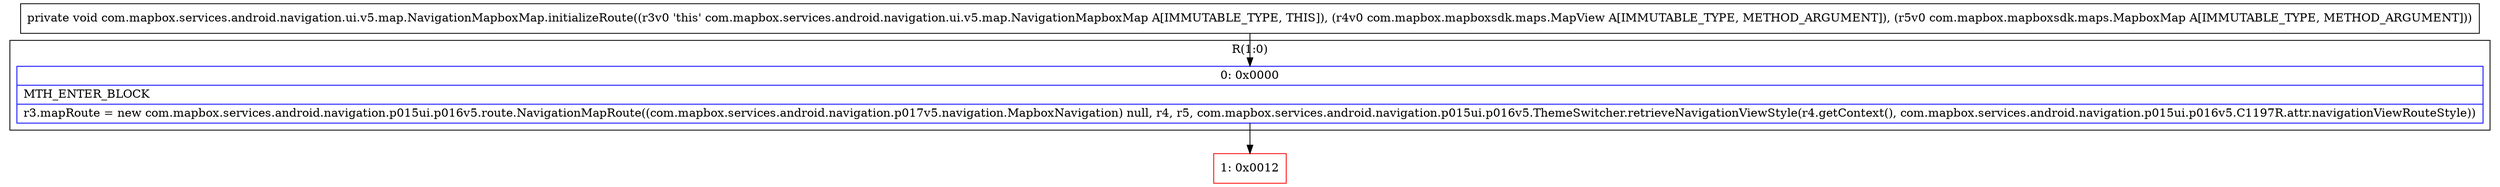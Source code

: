 digraph "CFG forcom.mapbox.services.android.navigation.ui.v5.map.NavigationMapboxMap.initializeRoute(Lcom\/mapbox\/mapboxsdk\/maps\/MapView;Lcom\/mapbox\/mapboxsdk\/maps\/MapboxMap;)V" {
subgraph cluster_Region_1142014454 {
label = "R(1:0)";
node [shape=record,color=blue];
Node_0 [shape=record,label="{0\:\ 0x0000|MTH_ENTER_BLOCK\l|r3.mapRoute = new com.mapbox.services.android.navigation.p015ui.p016v5.route.NavigationMapRoute((com.mapbox.services.android.navigation.p017v5.navigation.MapboxNavigation) null, r4, r5, com.mapbox.services.android.navigation.p015ui.p016v5.ThemeSwitcher.retrieveNavigationViewStyle(r4.getContext(), com.mapbox.services.android.navigation.p015ui.p016v5.C1197R.attr.navigationViewRouteStyle))\l}"];
}
Node_1 [shape=record,color=red,label="{1\:\ 0x0012}"];
MethodNode[shape=record,label="{private void com.mapbox.services.android.navigation.ui.v5.map.NavigationMapboxMap.initializeRoute((r3v0 'this' com.mapbox.services.android.navigation.ui.v5.map.NavigationMapboxMap A[IMMUTABLE_TYPE, THIS]), (r4v0 com.mapbox.mapboxsdk.maps.MapView A[IMMUTABLE_TYPE, METHOD_ARGUMENT]), (r5v0 com.mapbox.mapboxsdk.maps.MapboxMap A[IMMUTABLE_TYPE, METHOD_ARGUMENT])) }"];
MethodNode -> Node_0;
Node_0 -> Node_1;
}

